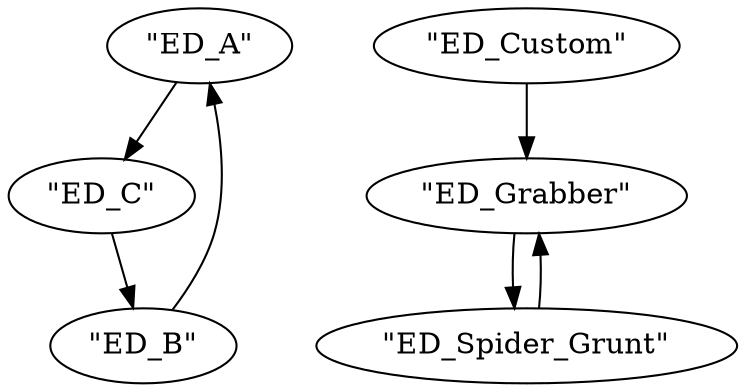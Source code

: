 digraph {
    0 [ label = "\"ED_A\"" ]
    1 [ label = "\"ED_C\"" ]
    2 [ label = "\"ED_Custom\"" ]
    3 [ label = "\"ED_Grabber\"" ]
    4 [ label = "\"ED_Spider_Grunt\"" ]
    5 [ label = "\"ED_B\"" ]
    0 -> 1 [ ]
    1 -> 5 [ ]
    2 -> 3 [ ]
    3 -> 4 [ ]
    4 -> 3 [ ]
    5 -> 0 [ ]
}
